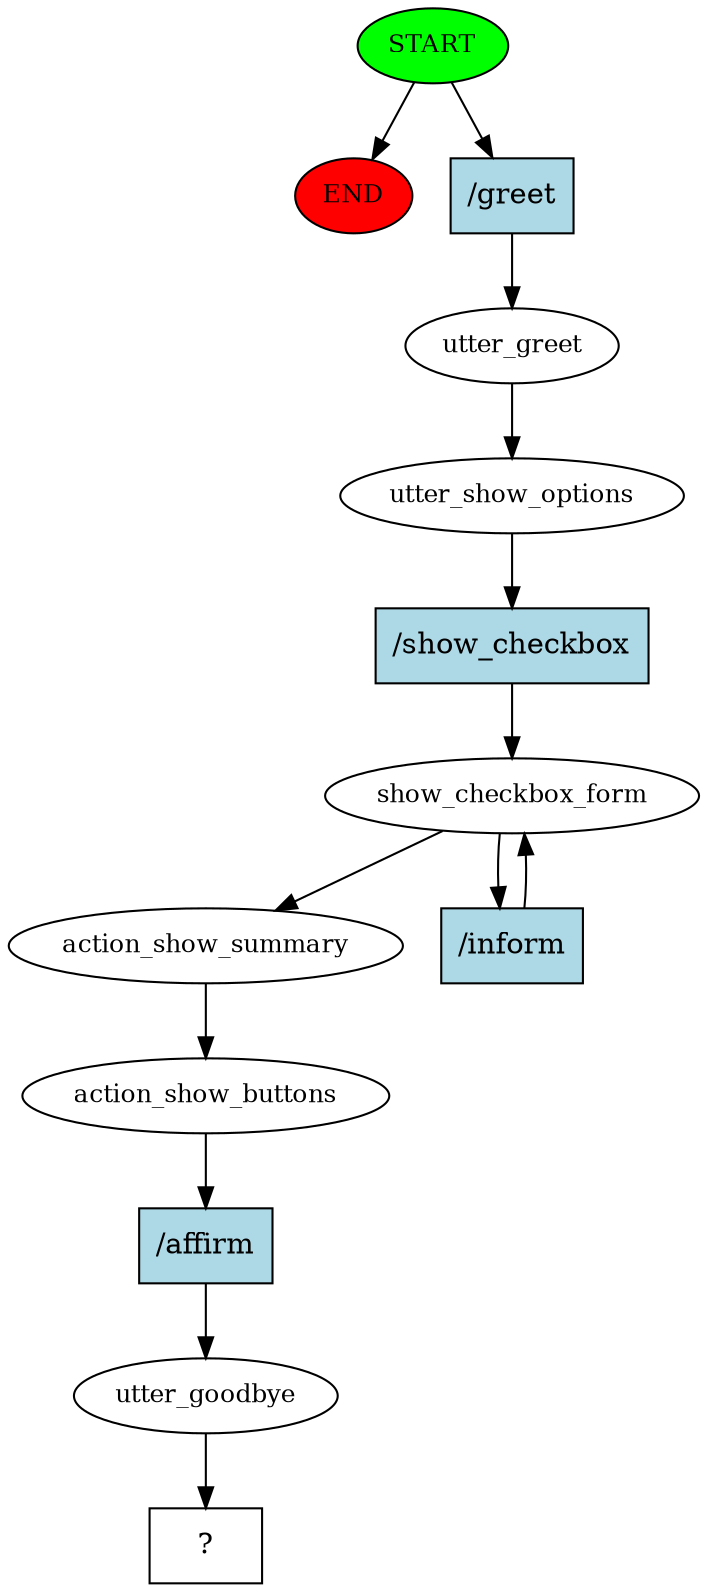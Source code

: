 digraph  {
0 [class="start active", fillcolor=green, fontsize=12, label=START, style=filled];
"-1" [class=end, fillcolor=red, fontsize=12, label=END, style=filled];
1 [class=active, fontsize=12, label=utter_greet];
2 [class=active, fontsize=12, label=utter_show_options];
3 [class=active, fontsize=12, label=show_checkbox_form];
5 [class=active, fontsize=12, label=action_show_summary];
6 [class=active, fontsize=12, label=action_show_buttons];
7 [class=active, fontsize=12, label=utter_goodbye];
8 [class="intent dashed active", label="  ?  ", shape=rect];
9 [class="intent active", fillcolor=lightblue, label="/greet", shape=rect, style=filled];
10 [class="intent active", fillcolor=lightblue, label="/show_checkbox", shape=rect, style=filled];
11 [class="intent active", fillcolor=lightblue, label="/inform", shape=rect, style=filled];
12 [class="intent active", fillcolor=lightblue, label="/affirm", shape=rect, style=filled];
0 -> "-1"  [class="", key=NONE, label=""];
0 -> 9  [class=active, key=0];
1 -> 2  [class=active, key=NONE, label=""];
2 -> 10  [class=active, key=0];
3 -> 5  [class=active, key=NONE, label=""];
3 -> 11  [class=active, key=0];
5 -> 6  [class=active, key=NONE, label=""];
6 -> 12  [class=active, key=0];
7 -> 8  [class=active, key=NONE, label=""];
9 -> 1  [class=active, key=0];
10 -> 3  [class=active, key=0];
11 -> 3  [class=active, key=0];
12 -> 7  [class=active, key=0];
}
